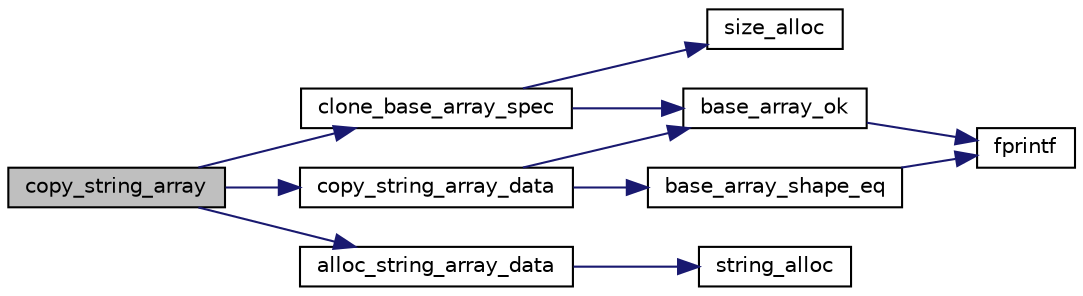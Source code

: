 digraph "copy_string_array"
{
  edge [fontname="Helvetica",fontsize="10",labelfontname="Helvetica",labelfontsize="10"];
  node [fontname="Helvetica",fontsize="10",shape=record];
  rankdir="LR";
  Node66 [label="copy_string_array",height=0.2,width=0.4,color="black", fillcolor="grey75", style="filled", fontcolor="black"];
  Node66 -> Node67 [color="midnightblue",fontsize="10",style="solid",fontname="Helvetica"];
  Node67 [label="clone_base_array_spec",height=0.2,width=0.4,color="black", fillcolor="white", style="filled",URL="$db/dfd/base__array_8c.html#af8085fd60b9af1c57c293fc01e2d4464"];
  Node67 -> Node68 [color="midnightblue",fontsize="10",style="solid",fontname="Helvetica"];
  Node68 [label="base_array_ok",height=0.2,width=0.4,color="black", fillcolor="white", style="filled",URL="$db/dfd/base__array_8c.html#a895313556a445d2770ac737d062b47dd"];
  Node68 -> Node69 [color="midnightblue",fontsize="10",style="solid",fontname="Helvetica"];
  Node69 [label="fprintf",height=0.2,width=0.4,color="black", fillcolor="white", style="filled",URL="$d2/d8c/examplehs038_8m.html#ae272956ea74f28b2f067d455fead331f"];
  Node67 -> Node70 [color="midnightblue",fontsize="10",style="solid",fontname="Helvetica"];
  Node70 [label="size_alloc",height=0.2,width=0.4,color="black", fillcolor="white", style="filled",URL="$d6/de0/memory__pool_8c.html#ac07274f51cb387c8cf128ba0532d7b84"];
  Node66 -> Node71 [color="midnightblue",fontsize="10",style="solid",fontname="Helvetica"];
  Node71 [label="alloc_string_array_data",height=0.2,width=0.4,color="black", fillcolor="white", style="filled",URL="$db/d08/string__array_8c.html#a1e55eb2c549f2e67d206e9b90b7c3ab1"];
  Node71 -> Node72 [color="midnightblue",fontsize="10",style="solid",fontname="Helvetica"];
  Node72 [label="string_alloc",height=0.2,width=0.4,color="black", fillcolor="white", style="filled",URL="$d6/de0/memory__pool_8c.html#abc79a224342849c35efe06a7986d3eac"];
  Node66 -> Node73 [color="midnightblue",fontsize="10",style="solid",fontname="Helvetica"];
  Node73 [label="copy_string_array_data",height=0.2,width=0.4,color="black", fillcolor="white", style="filled",URL="$db/d08/string__array_8c.html#abc9d70298224d4ae495ae60474943910"];
  Node73 -> Node68 [color="midnightblue",fontsize="10",style="solid",fontname="Helvetica"];
  Node73 -> Node74 [color="midnightblue",fontsize="10",style="solid",fontname="Helvetica"];
  Node74 [label="base_array_shape_eq",height=0.2,width=0.4,color="black", fillcolor="white", style="filled",URL="$db/dfd/base__array_8c.html#ae179684f21d3bd3a71ef2a9e58e3ba26"];
  Node74 -> Node69 [color="midnightblue",fontsize="10",style="solid",fontname="Helvetica"];
}
